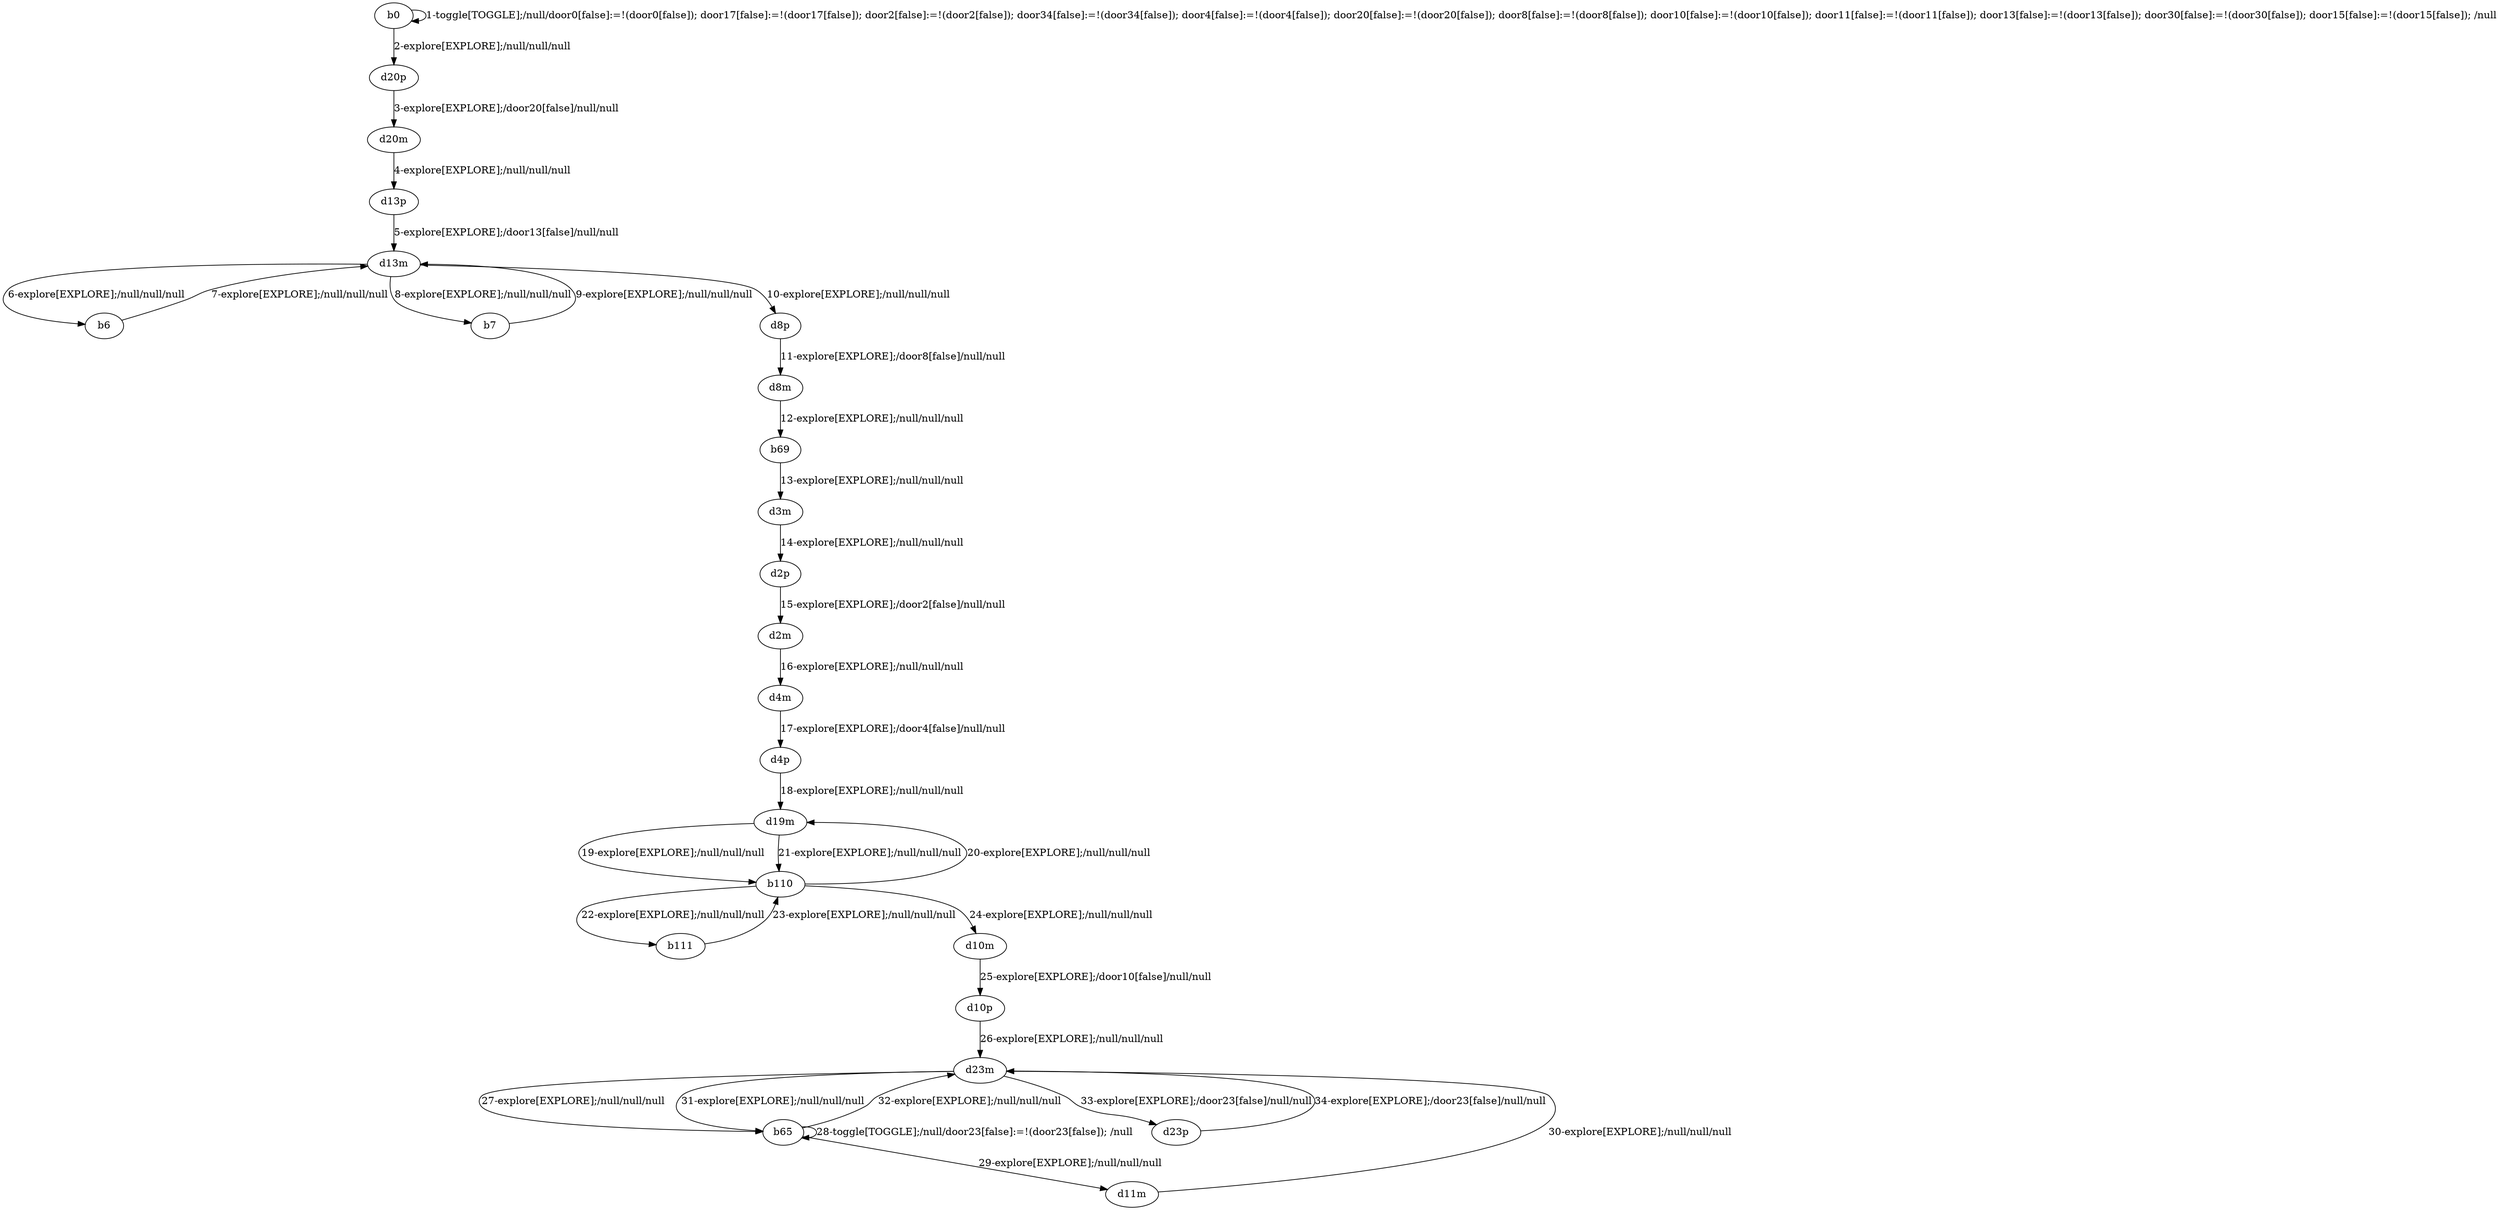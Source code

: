 # Total number of goals covered by this test: 1
# d23p --> d23m

digraph g {
"b0" -> "b0" [label = "1-toggle[TOGGLE];/null/door0[false]:=!(door0[false]); door17[false]:=!(door17[false]); door2[false]:=!(door2[false]); door34[false]:=!(door34[false]); door4[false]:=!(door4[false]); door20[false]:=!(door20[false]); door8[false]:=!(door8[false]); door10[false]:=!(door10[false]); door11[false]:=!(door11[false]); door13[false]:=!(door13[false]); door30[false]:=!(door30[false]); door15[false]:=!(door15[false]); /null"];
"b0" -> "d20p" [label = "2-explore[EXPLORE];/null/null/null"];
"d20p" -> "d20m" [label = "3-explore[EXPLORE];/door20[false]/null/null"];
"d20m" -> "d13p" [label = "4-explore[EXPLORE];/null/null/null"];
"d13p" -> "d13m" [label = "5-explore[EXPLORE];/door13[false]/null/null"];
"d13m" -> "b6" [label = "6-explore[EXPLORE];/null/null/null"];
"b6" -> "d13m" [label = "7-explore[EXPLORE];/null/null/null"];
"d13m" -> "b7" [label = "8-explore[EXPLORE];/null/null/null"];
"b7" -> "d13m" [label = "9-explore[EXPLORE];/null/null/null"];
"d13m" -> "d8p" [label = "10-explore[EXPLORE];/null/null/null"];
"d8p" -> "d8m" [label = "11-explore[EXPLORE];/door8[false]/null/null"];
"d8m" -> "b69" [label = "12-explore[EXPLORE];/null/null/null"];
"b69" -> "d3m" [label = "13-explore[EXPLORE];/null/null/null"];
"d3m" -> "d2p" [label = "14-explore[EXPLORE];/null/null/null"];
"d2p" -> "d2m" [label = "15-explore[EXPLORE];/door2[false]/null/null"];
"d2m" -> "d4m" [label = "16-explore[EXPLORE];/null/null/null"];
"d4m" -> "d4p" [label = "17-explore[EXPLORE];/door4[false]/null/null"];
"d4p" -> "d19m" [label = "18-explore[EXPLORE];/null/null/null"];
"d19m" -> "b110" [label = "19-explore[EXPLORE];/null/null/null"];
"b110" -> "d19m" [label = "20-explore[EXPLORE];/null/null/null"];
"d19m" -> "b110" [label = "21-explore[EXPLORE];/null/null/null"];
"b110" -> "b111" [label = "22-explore[EXPLORE];/null/null/null"];
"b111" -> "b110" [label = "23-explore[EXPLORE];/null/null/null"];
"b110" -> "d10m" [label = "24-explore[EXPLORE];/null/null/null"];
"d10m" -> "d10p" [label = "25-explore[EXPLORE];/door10[false]/null/null"];
"d10p" -> "d23m" [label = "26-explore[EXPLORE];/null/null/null"];
"d23m" -> "b65" [label = "27-explore[EXPLORE];/null/null/null"];
"b65" -> "b65" [label = "28-toggle[TOGGLE];/null/door23[false]:=!(door23[false]); /null"];
"b65" -> "d11m" [label = "29-explore[EXPLORE];/null/null/null"];
"d11m" -> "d23m" [label = "30-explore[EXPLORE];/null/null/null"];
"d23m" -> "b65" [label = "31-explore[EXPLORE];/null/null/null"];
"b65" -> "d23m" [label = "32-explore[EXPLORE];/null/null/null"];
"d23m" -> "d23p" [label = "33-explore[EXPLORE];/door23[false]/null/null"];
"d23p" -> "d23m" [label = "34-explore[EXPLORE];/door23[false]/null/null"];
}